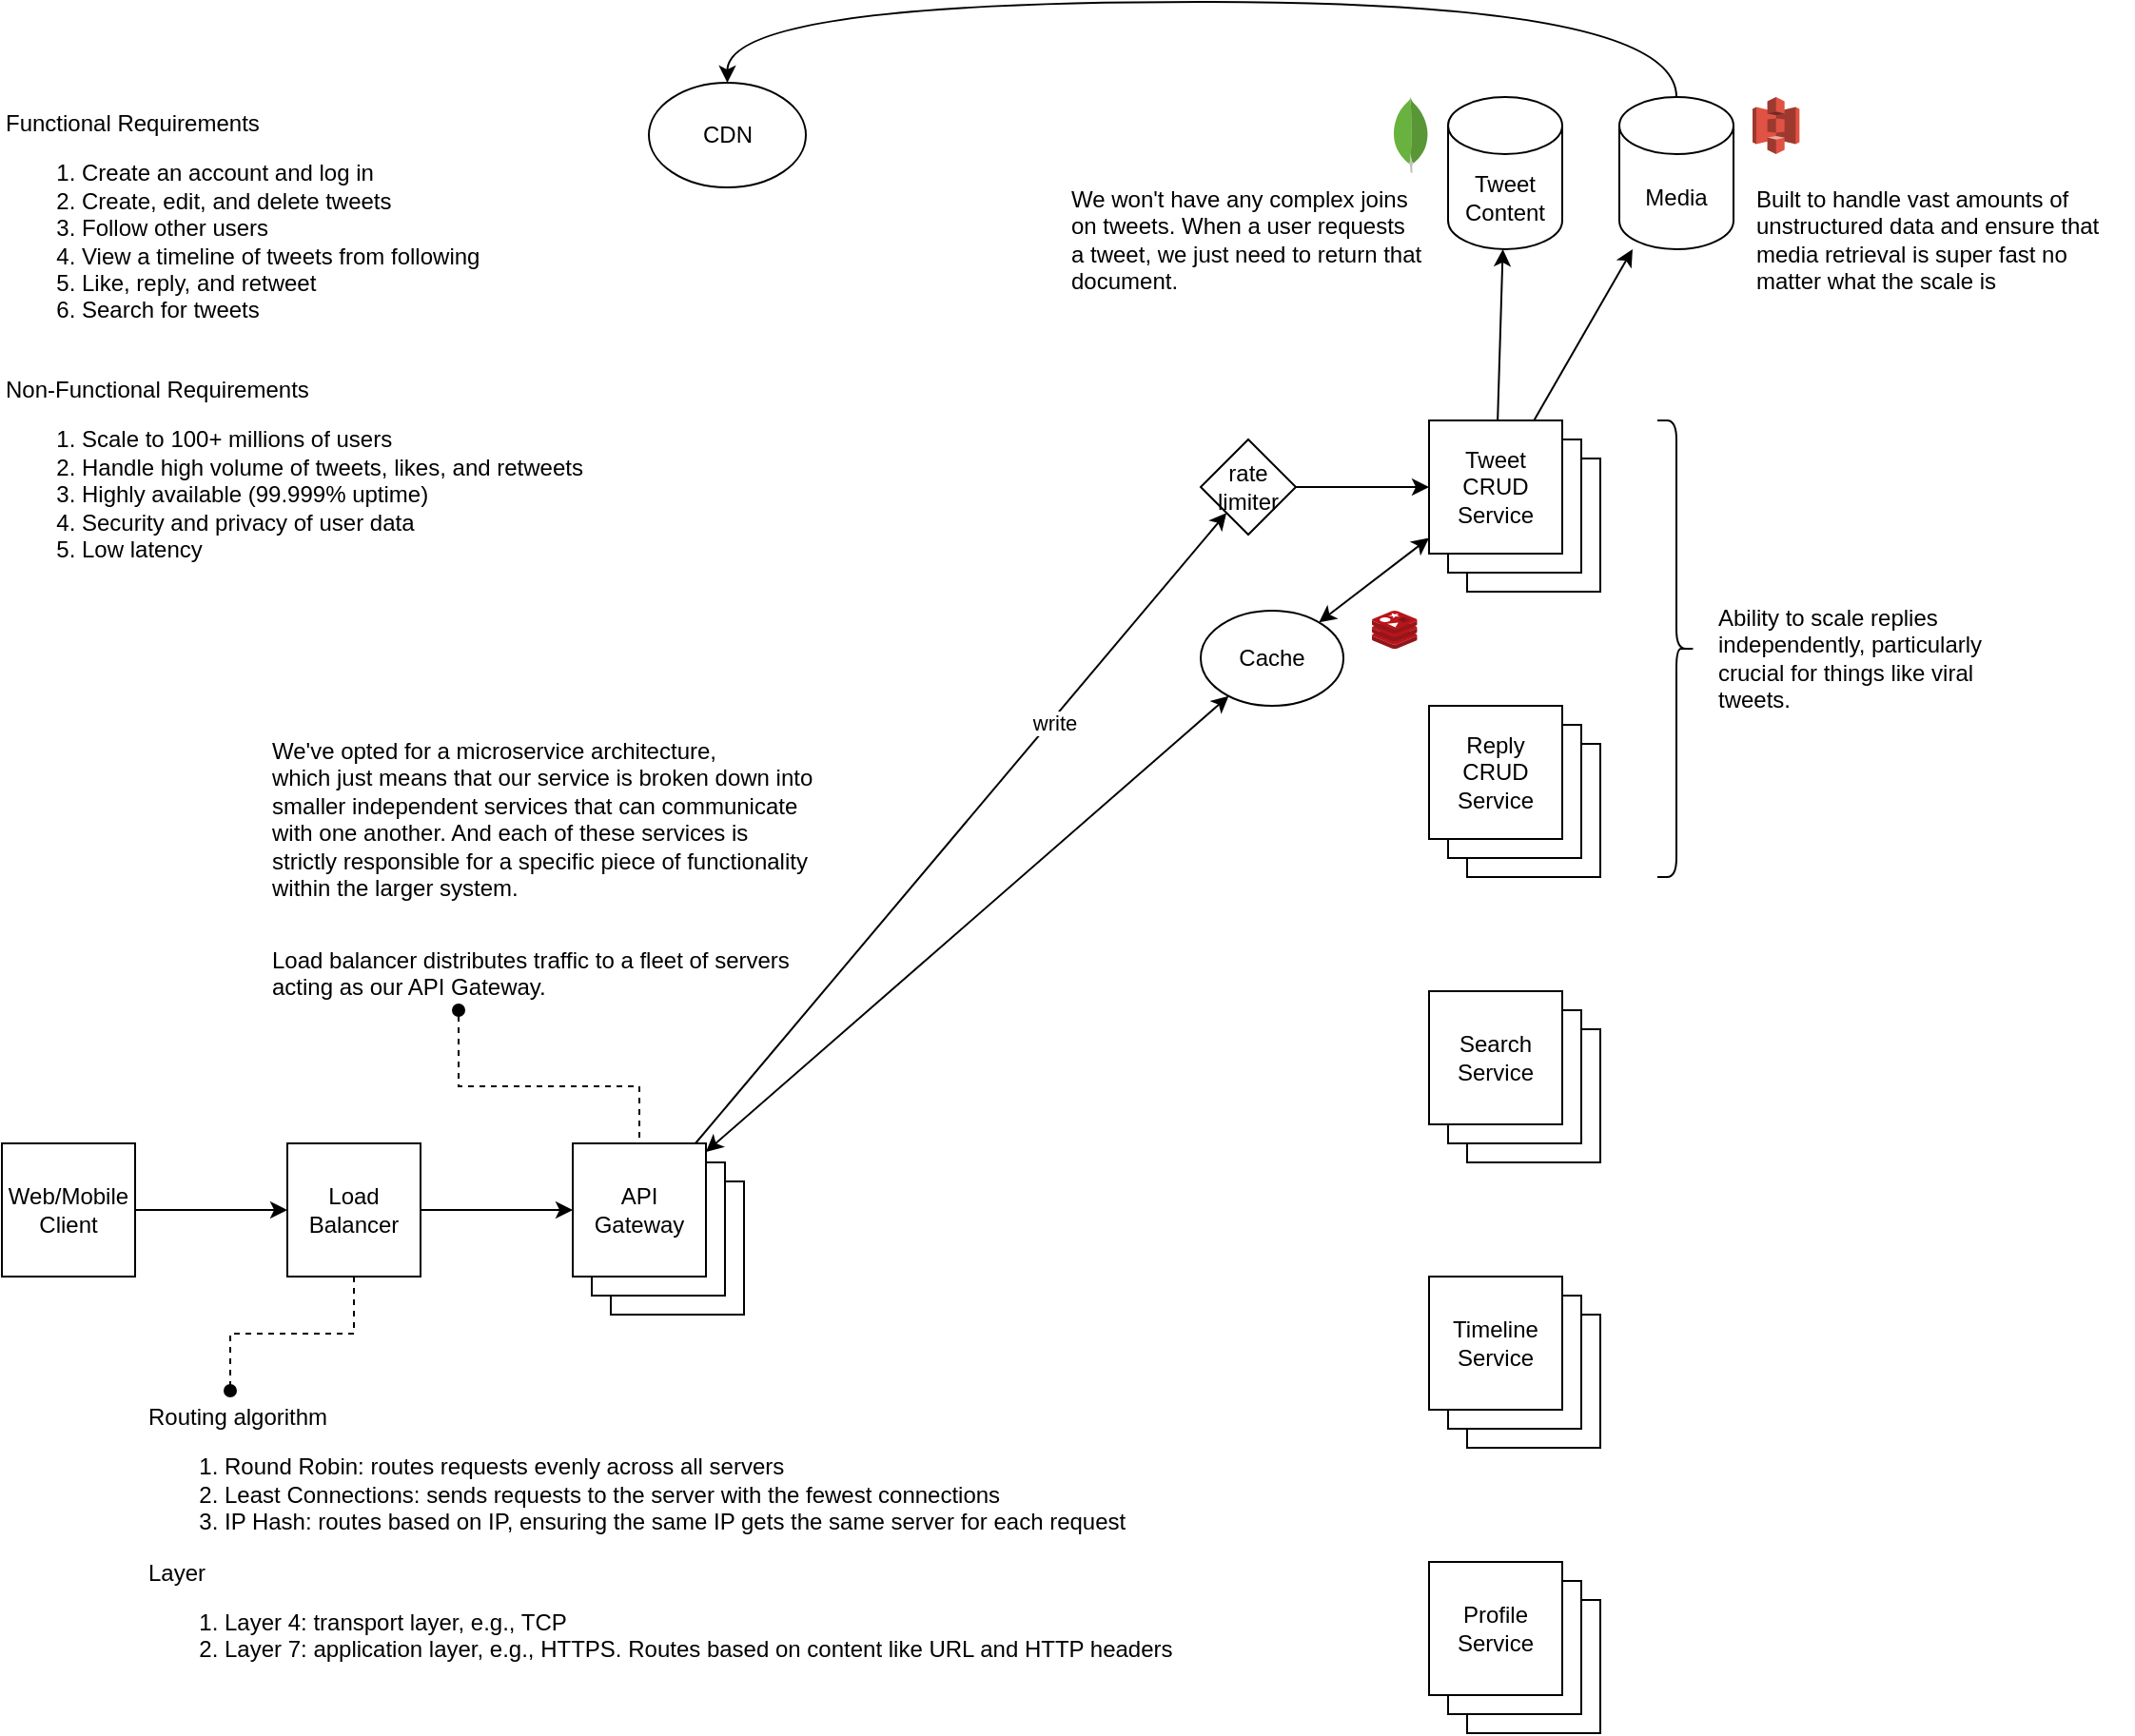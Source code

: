 <mxfile version="24.8.6">
  <diagram name="Page-1" id="yl6VplhR-ekL0wN9jrCL">
    <mxGraphModel dx="1178" dy="672" grid="1" gridSize="10" guides="1" tooltips="1" connect="1" arrows="1" fold="1" page="1" pageScale="1" pageWidth="1700" pageHeight="1100" math="0" shadow="0">
      <root>
        <mxCell id="0" />
        <mxCell id="1" parent="0" />
        <mxCell id="7rh26Nzxe_kTH1MnesWK-20" value="" style="rounded=0;whiteSpace=wrap;html=1;" vertex="1" parent="1">
          <mxGeometry x="380" y="620" width="70" height="70" as="geometry" />
        </mxCell>
        <mxCell id="7rh26Nzxe_kTH1MnesWK-19" value="" style="rounded=0;whiteSpace=wrap;html=1;" vertex="1" parent="1">
          <mxGeometry x="370" y="610" width="70" height="70" as="geometry" />
        </mxCell>
        <mxCell id="7rh26Nzxe_kTH1MnesWK-2" value="Functional Requirements&lt;div&gt;&lt;ol&gt;&lt;li&gt;Create an account and log in&lt;/li&gt;&lt;li&gt;Create, edit, and delete tweets&lt;/li&gt;&lt;li&gt;Follow other users&lt;/li&gt;&lt;li&gt;View a timeline of tweets from following&lt;/li&gt;&lt;li&gt;Like, reply, and retweet&lt;/li&gt;&lt;li&gt;Search for tweets&lt;/li&gt;&lt;/ol&gt;&lt;/div&gt;" style="text;html=1;align=left;verticalAlign=top;resizable=0;points=[];autosize=1;strokeColor=none;fillColor=none;" vertex="1" parent="1">
          <mxGeometry x="60" y="50" width="270" height="140" as="geometry" />
        </mxCell>
        <mxCell id="7rh26Nzxe_kTH1MnesWK-3" value="Non-Functional Requirements&lt;div&gt;&lt;ol&gt;&lt;li&gt;Scale to 100+ millions of users&lt;/li&gt;&lt;li&gt;Handle high volume of tweets, likes, and retweets&lt;/li&gt;&lt;li&gt;Highly available (99.999% uptime)&lt;/li&gt;&lt;li&gt;Security and privacy of user data&lt;/li&gt;&lt;li&gt;Low latency&lt;/li&gt;&lt;/ol&gt;&lt;/div&gt;" style="text;html=1;align=left;verticalAlign=top;resizable=0;points=[];autosize=1;strokeColor=none;fillColor=none;" vertex="1" parent="1">
          <mxGeometry x="60" y="190" width="330" height="120" as="geometry" />
        </mxCell>
        <mxCell id="7rh26Nzxe_kTH1MnesWK-8" style="edgeStyle=orthogonalEdgeStyle;rounded=0;orthogonalLoop=1;jettySize=auto;html=1;" edge="1" parent="1" source="7rh26Nzxe_kTH1MnesWK-15" target="7rh26Nzxe_kTH1MnesWK-16">
          <mxGeometry relative="1" as="geometry">
            <mxPoint x="127.5" y="635" as="sourcePoint" />
            <mxPoint x="210" y="635" as="targetPoint" />
          </mxGeometry>
        </mxCell>
        <mxCell id="7rh26Nzxe_kTH1MnesWK-10" value="Routing algorithm&lt;div&gt;&lt;ol&gt;&lt;li&gt;Round Robin: routes requests evenly across all servers&lt;/li&gt;&lt;li&gt;Least Connections: sends requests to the server with the fewest connections&lt;/li&gt;&lt;li&gt;IP Hash: routes based on IP, ensuring the same IP gets the same server for each request&lt;/li&gt;&lt;/ol&gt;&lt;div&gt;Layer&lt;/div&gt;&lt;/div&gt;&lt;div&gt;&lt;ol&gt;&lt;li&gt;Layer 4: transport layer, e.g., TCP&lt;/li&gt;&lt;li&gt;Layer 7: application layer, e.g., HTTPS. Routes based on content like URL and HTTP headers&lt;/li&gt;&lt;/ol&gt;&lt;/div&gt;" style="text;html=1;align=left;verticalAlign=top;resizable=0;points=[];autosize=1;strokeColor=none;fillColor=none;" vertex="1" parent="1">
          <mxGeometry x="135" y="730" width="560" height="160" as="geometry" />
        </mxCell>
        <mxCell id="7rh26Nzxe_kTH1MnesWK-11" style="edgeStyle=orthogonalEdgeStyle;rounded=0;orthogonalLoop=1;jettySize=auto;html=1;endArrow=oval;endFill=1;dashed=1;" edge="1" parent="1" source="7rh26Nzxe_kTH1MnesWK-16" target="7rh26Nzxe_kTH1MnesWK-10">
          <mxGeometry relative="1" as="geometry">
            <mxPoint x="242" y="660" as="sourcePoint" />
            <Array as="points">
              <mxPoint x="245" y="700" />
              <mxPoint x="180" y="700" />
            </Array>
          </mxGeometry>
        </mxCell>
        <mxCell id="7rh26Nzxe_kTH1MnesWK-15" value="Web/Mobile Client" style="rounded=0;whiteSpace=wrap;html=1;" vertex="1" parent="1">
          <mxGeometry x="60" y="600" width="70" height="70" as="geometry" />
        </mxCell>
        <mxCell id="7rh26Nzxe_kTH1MnesWK-21" style="edgeStyle=orthogonalEdgeStyle;rounded=0;orthogonalLoop=1;jettySize=auto;html=1;" edge="1" parent="1" source="7rh26Nzxe_kTH1MnesWK-16" target="7rh26Nzxe_kTH1MnesWK-17">
          <mxGeometry relative="1" as="geometry" />
        </mxCell>
        <mxCell id="7rh26Nzxe_kTH1MnesWK-16" value="Load Balancer" style="rounded=0;whiteSpace=wrap;html=1;" vertex="1" parent="1">
          <mxGeometry x="210" y="600" width="70" height="70" as="geometry" />
        </mxCell>
        <mxCell id="7rh26Nzxe_kTH1MnesWK-68" style="rounded=0;orthogonalLoop=1;jettySize=auto;html=1;startArrow=classic;startFill=1;" edge="1" parent="1" source="7rh26Nzxe_kTH1MnesWK-17" target="7rh26Nzxe_kTH1MnesWK-65">
          <mxGeometry relative="1" as="geometry" />
        </mxCell>
        <mxCell id="7rh26Nzxe_kTH1MnesWK-17" value="API&lt;div&gt;Gateway&lt;/div&gt;" style="rounded=0;whiteSpace=wrap;html=1;" vertex="1" parent="1">
          <mxGeometry x="360" y="600" width="70" height="70" as="geometry" />
        </mxCell>
        <mxCell id="7rh26Nzxe_kTH1MnesWK-24" style="edgeStyle=orthogonalEdgeStyle;rounded=0;orthogonalLoop=1;jettySize=auto;html=1;endArrow=none;endFill=0;startArrow=oval;startFill=1;dashed=1;" edge="1" parent="1" source="7rh26Nzxe_kTH1MnesWK-23" target="7rh26Nzxe_kTH1MnesWK-17">
          <mxGeometry relative="1" as="geometry">
            <Array as="points">
              <mxPoint x="300" y="570" />
              <mxPoint x="395" y="570" />
            </Array>
          </mxGeometry>
        </mxCell>
        <mxCell id="7rh26Nzxe_kTH1MnesWK-23" value="Load balancer distributes traffic to a fleet of servers&lt;div&gt;acting as our API Gateway.&lt;br&gt;&lt;/div&gt;" style="text;html=1;align=left;verticalAlign=top;resizable=0;points=[];autosize=1;strokeColor=none;fillColor=none;" vertex="1" parent="1">
          <mxGeometry x="200" y="490" width="300" height="40" as="geometry" />
        </mxCell>
        <mxCell id="7rh26Nzxe_kTH1MnesWK-30" value="" style="rounded=0;whiteSpace=wrap;html=1;" vertex="1" parent="1">
          <mxGeometry x="830" y="240" width="70" height="70" as="geometry" />
        </mxCell>
        <mxCell id="7rh26Nzxe_kTH1MnesWK-31" value="" style="rounded=0;whiteSpace=wrap;html=1;" vertex="1" parent="1">
          <mxGeometry x="820" y="230" width="70" height="70" as="geometry" />
        </mxCell>
        <mxCell id="7rh26Nzxe_kTH1MnesWK-61" style="rounded=0;orthogonalLoop=1;jettySize=auto;html=1;" edge="1" parent="1" source="7rh26Nzxe_kTH1MnesWK-32" target="7rh26Nzxe_kTH1MnesWK-50">
          <mxGeometry relative="1" as="geometry" />
        </mxCell>
        <mxCell id="7rh26Nzxe_kTH1MnesWK-62" style="rounded=0;orthogonalLoop=1;jettySize=auto;html=1;" edge="1" parent="1" source="7rh26Nzxe_kTH1MnesWK-32" target="7rh26Nzxe_kTH1MnesWK-53">
          <mxGeometry relative="1" as="geometry" />
        </mxCell>
        <mxCell id="7rh26Nzxe_kTH1MnesWK-32" value="Tweet CRUD Service" style="rounded=0;whiteSpace=wrap;html=1;" vertex="1" parent="1">
          <mxGeometry x="810" y="220" width="70" height="70" as="geometry" />
        </mxCell>
        <mxCell id="7rh26Nzxe_kTH1MnesWK-33" value="" style="rounded=0;whiteSpace=wrap;html=1;" vertex="1" parent="1">
          <mxGeometry x="830" y="390" width="70" height="70" as="geometry" />
        </mxCell>
        <mxCell id="7rh26Nzxe_kTH1MnesWK-34" value="" style="rounded=0;whiteSpace=wrap;html=1;" vertex="1" parent="1">
          <mxGeometry x="820" y="380" width="70" height="70" as="geometry" />
        </mxCell>
        <mxCell id="7rh26Nzxe_kTH1MnesWK-35" value="Reply CRUD Service" style="rounded=0;whiteSpace=wrap;html=1;" vertex="1" parent="1">
          <mxGeometry x="810" y="370" width="70" height="70" as="geometry" />
        </mxCell>
        <mxCell id="7rh26Nzxe_kTH1MnesWK-36" value="&lt;div&gt;We&#39;ve opted for a microservice architecture,&lt;br&gt;&lt;/div&gt;&lt;div&gt;which just means that our service is broken down into&amp;nbsp;&lt;/div&gt;&lt;div&gt;smaller independent services that can communicate&lt;/div&gt;&lt;div&gt;with one another. And each of these services is&lt;/div&gt;&lt;div&gt;strictly responsible for a specific piece of functionality&lt;/div&gt;&lt;div&gt;within the larger system.&lt;/div&gt;" style="text;html=1;align=left;verticalAlign=top;resizable=0;points=[];autosize=1;strokeColor=none;fillColor=none;" vertex="1" parent="1">
          <mxGeometry x="200" y="380" width="310" height="100" as="geometry" />
        </mxCell>
        <mxCell id="7rh26Nzxe_kTH1MnesWK-37" value="&lt;div&gt;Ability to scale replies&lt;/div&gt;&lt;div&gt;independently, particularly&lt;/div&gt;&lt;div&gt;crucial for things like viral&lt;/div&gt;&lt;div&gt;tweets.&lt;/div&gt;" style="text;html=1;align=left;verticalAlign=top;resizable=0;points=[];autosize=1;strokeColor=none;fillColor=none;" vertex="1" parent="1">
          <mxGeometry x="960" y="310" width="160" height="70" as="geometry" />
        </mxCell>
        <mxCell id="7rh26Nzxe_kTH1MnesWK-38" value="" style="rounded=0;whiteSpace=wrap;html=1;" vertex="1" parent="1">
          <mxGeometry x="830" y="540" width="70" height="70" as="geometry" />
        </mxCell>
        <mxCell id="7rh26Nzxe_kTH1MnesWK-39" value="" style="rounded=0;whiteSpace=wrap;html=1;" vertex="1" parent="1">
          <mxGeometry x="820" y="530" width="70" height="70" as="geometry" />
        </mxCell>
        <mxCell id="7rh26Nzxe_kTH1MnesWK-40" value="Search Service" style="rounded=0;whiteSpace=wrap;html=1;" vertex="1" parent="1">
          <mxGeometry x="810" y="520" width="70" height="70" as="geometry" />
        </mxCell>
        <mxCell id="7rh26Nzxe_kTH1MnesWK-41" value="" style="rounded=0;whiteSpace=wrap;html=1;" vertex="1" parent="1">
          <mxGeometry x="830" y="690" width="70" height="70" as="geometry" />
        </mxCell>
        <mxCell id="7rh26Nzxe_kTH1MnesWK-42" value="" style="rounded=0;whiteSpace=wrap;html=1;" vertex="1" parent="1">
          <mxGeometry x="820" y="680" width="70" height="70" as="geometry" />
        </mxCell>
        <mxCell id="7rh26Nzxe_kTH1MnesWK-43" value="Timeline Service" style="rounded=0;whiteSpace=wrap;html=1;" vertex="1" parent="1">
          <mxGeometry x="810" y="670" width="70" height="70" as="geometry" />
        </mxCell>
        <mxCell id="7rh26Nzxe_kTH1MnesWK-44" value="" style="rounded=0;whiteSpace=wrap;html=1;" vertex="1" parent="1">
          <mxGeometry x="830" y="840" width="70" height="70" as="geometry" />
        </mxCell>
        <mxCell id="7rh26Nzxe_kTH1MnesWK-45" value="" style="rounded=0;whiteSpace=wrap;html=1;" vertex="1" parent="1">
          <mxGeometry x="820" y="830" width="70" height="70" as="geometry" />
        </mxCell>
        <mxCell id="7rh26Nzxe_kTH1MnesWK-46" value="Profile Service" style="rounded=0;whiteSpace=wrap;html=1;" vertex="1" parent="1">
          <mxGeometry x="810" y="820" width="70" height="70" as="geometry" />
        </mxCell>
        <mxCell id="7rh26Nzxe_kTH1MnesWK-49" value="" style="shape=curlyBracket;whiteSpace=wrap;html=1;rounded=1;flipH=1;labelPosition=right;verticalLabelPosition=middle;align=left;verticalAlign=middle;" vertex="1" parent="1">
          <mxGeometry x="930" y="220" width="20" height="240" as="geometry" />
        </mxCell>
        <mxCell id="7rh26Nzxe_kTH1MnesWK-50" value="Tweet Content" style="shape=cylinder3;whiteSpace=wrap;html=1;boundedLbl=1;backgroundOutline=1;size=15;" vertex="1" parent="1">
          <mxGeometry x="820" y="50" width="60" height="80" as="geometry" />
        </mxCell>
        <mxCell id="7rh26Nzxe_kTH1MnesWK-52" value="" style="dashed=0;outlineConnect=0;html=1;align=center;labelPosition=center;verticalLabelPosition=bottom;verticalAlign=top;shape=mxgraph.weblogos.mongodb" vertex="1" parent="1">
          <mxGeometry x="790.88" y="50" width="19.12" height="40" as="geometry" />
        </mxCell>
        <mxCell id="7rh26Nzxe_kTH1MnesWK-53" value="Media" style="shape=cylinder3;whiteSpace=wrap;html=1;boundedLbl=1;backgroundOutline=1;size=15;" vertex="1" parent="1">
          <mxGeometry x="910" y="50" width="60" height="80" as="geometry" />
        </mxCell>
        <mxCell id="7rh26Nzxe_kTH1MnesWK-54" value="" style="outlineConnect=0;dashed=0;verticalLabelPosition=bottom;verticalAlign=top;align=center;html=1;shape=mxgraph.aws3.s3;fillColor=#E05243;gradientColor=none;" vertex="1" parent="1">
          <mxGeometry x="980" y="50" width="24.68" height="30" as="geometry" />
        </mxCell>
        <mxCell id="7rh26Nzxe_kTH1MnesWK-55" value="Built to handle vast amounts of&lt;div&gt;unstructured data and ensure that&lt;/div&gt;&lt;div&gt;media retrieval is super fast no&lt;/div&gt;&lt;div&gt;matter what the scale is&lt;/div&gt;" style="text;html=1;align=left;verticalAlign=top;resizable=0;points=[];autosize=1;strokeColor=none;fillColor=none;" vertex="1" parent="1">
          <mxGeometry x="980" y="90" width="200" height="70" as="geometry" />
        </mxCell>
        <mxCell id="7rh26Nzxe_kTH1MnesWK-56" value="We won&#39;t have any complex joins&lt;div&gt;on tweets. When a user requests&lt;/div&gt;&lt;div&gt;a tweet, we just need to return that&lt;/div&gt;&lt;div&gt;document.&lt;/div&gt;" style="text;html=1;align=left;verticalAlign=top;resizable=0;points=[];autosize=1;strokeColor=none;fillColor=none;" vertex="1" parent="1">
          <mxGeometry x="620" y="90" width="210" height="70" as="geometry" />
        </mxCell>
        <mxCell id="7rh26Nzxe_kTH1MnesWK-59" style="rounded=0;orthogonalLoop=1;jettySize=auto;html=1;" edge="1" parent="1" source="7rh26Nzxe_kTH1MnesWK-57" target="7rh26Nzxe_kTH1MnesWK-32">
          <mxGeometry relative="1" as="geometry" />
        </mxCell>
        <mxCell id="7rh26Nzxe_kTH1MnesWK-57" value="rate limiter" style="rhombus;whiteSpace=wrap;html=1;" vertex="1" parent="1">
          <mxGeometry x="690" y="230" width="50" height="50" as="geometry" />
        </mxCell>
        <mxCell id="7rh26Nzxe_kTH1MnesWK-58" value="" style="edgeStyle=none;orthogonalLoop=1;jettySize=auto;html=1;rounded=0;" edge="1" parent="1" source="7rh26Nzxe_kTH1MnesWK-17" target="7rh26Nzxe_kTH1MnesWK-57">
          <mxGeometry width="80" relative="1" as="geometry">
            <mxPoint x="870" y="450" as="sourcePoint" />
            <mxPoint x="950" y="450" as="targetPoint" />
            <Array as="points" />
          </mxGeometry>
        </mxCell>
        <mxCell id="7rh26Nzxe_kTH1MnesWK-60" value="write" style="edgeLabel;html=1;align=center;verticalAlign=middle;resizable=0;points=[];" vertex="1" connectable="0" parent="7rh26Nzxe_kTH1MnesWK-58">
          <mxGeometry x="0.339" y="-2" relative="1" as="geometry">
            <mxPoint y="-1" as="offset" />
          </mxGeometry>
        </mxCell>
        <mxCell id="7rh26Nzxe_kTH1MnesWK-67" style="edgeStyle=orthogonalEdgeStyle;rounded=0;orthogonalLoop=1;jettySize=auto;html=1;curved=1;startArrow=classic;startFill=1;endArrow=none;endFill=0;" edge="1" parent="1" source="7rh26Nzxe_kTH1MnesWK-64" target="7rh26Nzxe_kTH1MnesWK-53">
          <mxGeometry relative="1" as="geometry">
            <Array as="points">
              <mxPoint x="441" />
              <mxPoint x="940" />
            </Array>
          </mxGeometry>
        </mxCell>
        <mxCell id="7rh26Nzxe_kTH1MnesWK-64" value="CDN" style="ellipse;whiteSpace=wrap;html=1;" vertex="1" parent="1">
          <mxGeometry x="400" y="42.5" width="82.5" height="55" as="geometry" />
        </mxCell>
        <mxCell id="7rh26Nzxe_kTH1MnesWK-69" style="rounded=0;orthogonalLoop=1;jettySize=auto;html=1;startArrow=classic;startFill=1;" edge="1" parent="1" source="7rh26Nzxe_kTH1MnesWK-65" target="7rh26Nzxe_kTH1MnesWK-32">
          <mxGeometry relative="1" as="geometry" />
        </mxCell>
        <mxCell id="7rh26Nzxe_kTH1MnesWK-65" value="Cache" style="ellipse;whiteSpace=wrap;html=1;" vertex="1" parent="1">
          <mxGeometry x="690" y="320" width="75" height="50" as="geometry" />
        </mxCell>
        <mxCell id="7rh26Nzxe_kTH1MnesWK-66" value="" style="image;sketch=0;aspect=fixed;html=1;points=[];align=center;fontSize=12;image=img/lib/mscae/Cache_Redis_Product.svg;" vertex="1" parent="1">
          <mxGeometry x="780" y="320" width="23.81" height="20" as="geometry" />
        </mxCell>
      </root>
    </mxGraphModel>
  </diagram>
</mxfile>
